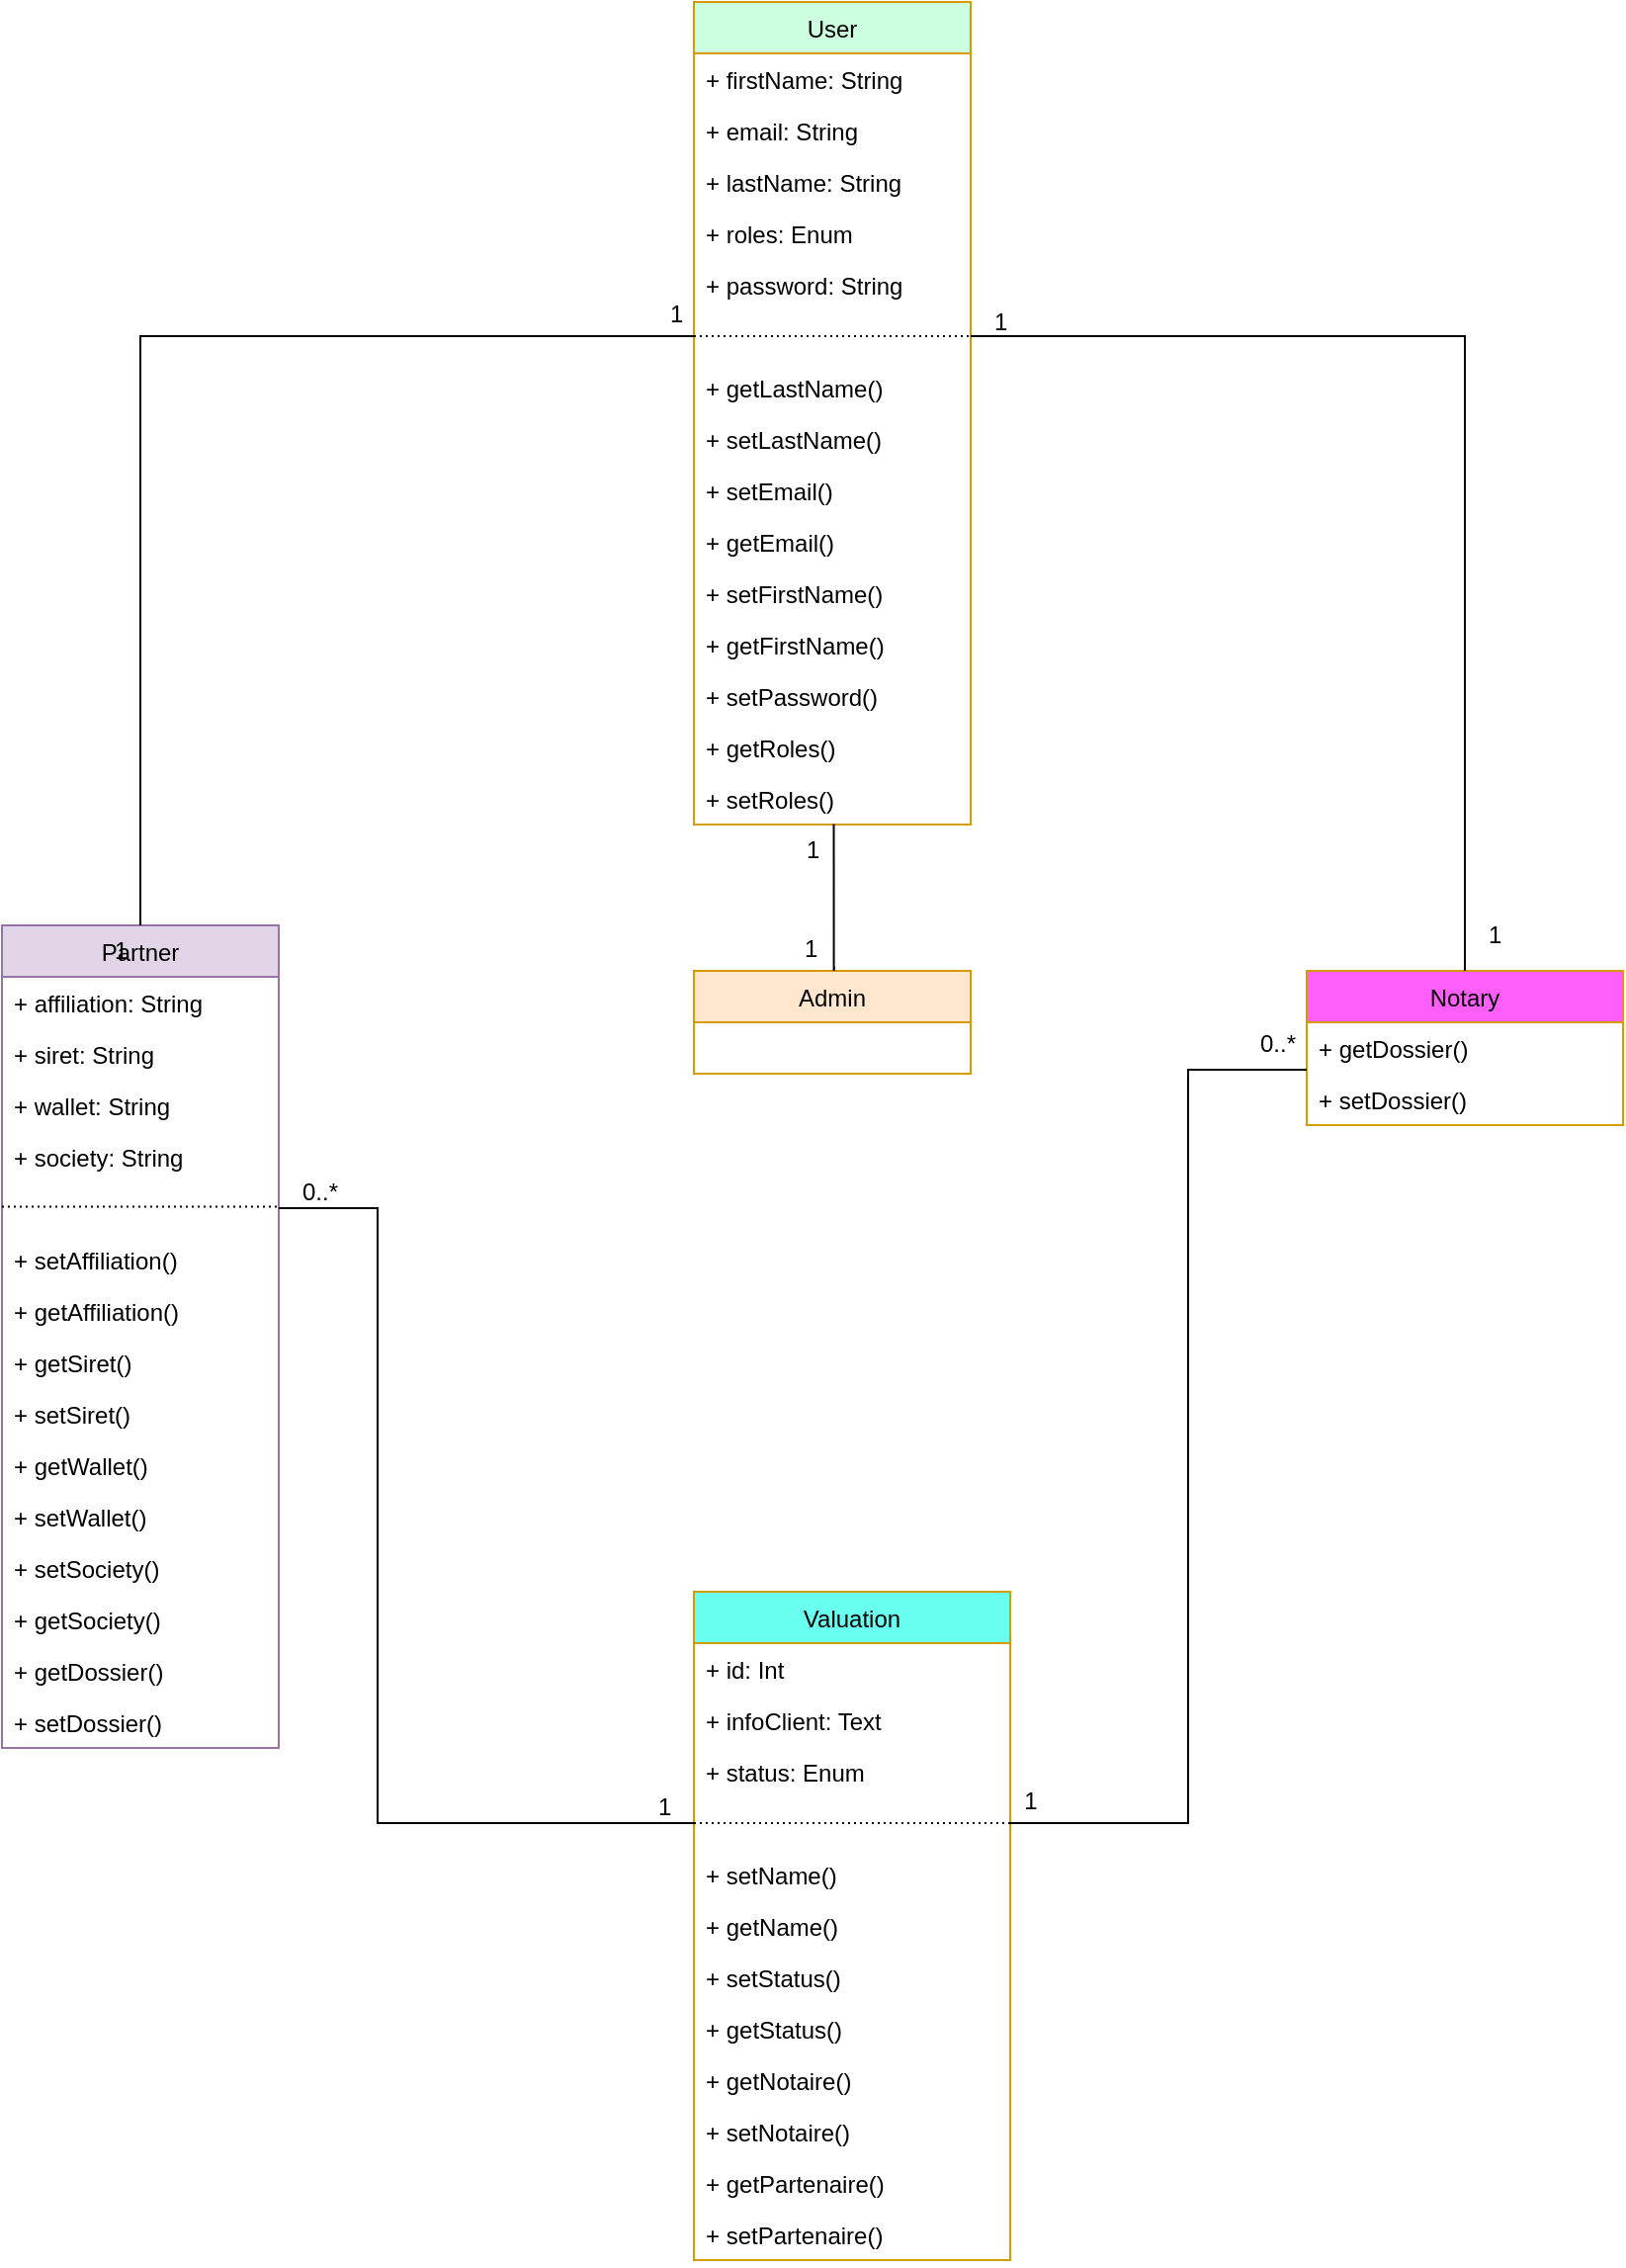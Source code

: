 <mxfile pages="4">
    <diagram id="c2kdn4JEAH6jtIj3PtNB" name="MCD">
        <mxGraphModel dx="1062" dy="4076" grid="0" gridSize="40" guides="1" tooltips="1" connect="1" arrows="1" fold="1" page="1" pageScale="1" pageWidth="1169" pageHeight="827" math="0" shadow="0">
            <root>
                <mxCell id="0"/>
                <mxCell id="1" parent="0"/>
                <mxCell id="2" value="Admin" style="swimlane;fontStyle=0;childLayout=stackLayout;horizontal=1;startSize=26;horizontalStack=0;resizeParent=1;resizeParentMax=0;resizeLast=0;collapsible=1;marginBottom=0;strokeWidth=1;fillColor=#ffe6cc;strokeColor=#d79b00;fontColor=#000000;" parent="1" vertex="1">
                    <mxGeometry x="525" y="-2407" width="140" height="52" as="geometry"/>
                </mxCell>
                <mxCell id="6" value=" " style="text;strokeColor=none;fillColor=none;align=left;verticalAlign=top;spacingLeft=4;spacingRight=4;overflow=hidden;rotatable=0;points=[[0,0.5],[1,0.5]];portConstraint=eastwest;" parent="2" vertex="1">
                    <mxGeometry y="26" width="140" height="26" as="geometry"/>
                </mxCell>
                <mxCell id="14" value="Notary" style="swimlane;fontStyle=0;childLayout=stackLayout;horizontal=1;startSize=26;horizontalStack=0;resizeParent=1;resizeParentMax=0;resizeLast=0;collapsible=1;marginBottom=0;strokeWidth=1;fillColor=#FF5EFA;strokeColor=#d79b00;fontColor=#000000;" parent="1" vertex="1">
                    <mxGeometry x="835" y="-2407" width="160" height="78" as="geometry"/>
                </mxCell>
                <mxCell id="132" value="+ getDossier()" style="text;strokeColor=none;fillColor=none;align=left;verticalAlign=top;spacingLeft=4;spacingRight=4;overflow=hidden;rotatable=0;points=[[0,0.5],[1,0.5]];portConstraint=eastwest;" parent="14" vertex="1">
                    <mxGeometry y="26" width="160" height="26" as="geometry"/>
                </mxCell>
                <mxCell id="135" value="+ setDossier()" style="text;strokeColor=none;fillColor=none;align=left;verticalAlign=top;spacingLeft=4;spacingRight=4;overflow=hidden;rotatable=0;points=[[0,0.5],[1,0.5]];portConstraint=eastwest;" parent="14" vertex="1">
                    <mxGeometry y="52" width="160" height="26" as="geometry"/>
                </mxCell>
                <mxCell id="26" value="Partner" style="swimlane;fontStyle=0;childLayout=stackLayout;horizontal=1;startSize=26;horizontalStack=0;resizeParent=1;resizeParentMax=0;resizeLast=0;collapsible=1;marginBottom=0;fillColor=#e1d5e7;strokeColor=#9673a6;fontColor=#000000;" parent="1" vertex="1">
                    <mxGeometry x="175" y="-2430" width="140" height="416" as="geometry"/>
                </mxCell>
                <mxCell id="29" value="+ affiliation: String" style="text;strokeColor=none;fillColor=none;align=left;verticalAlign=top;spacingLeft=4;spacingRight=4;overflow=hidden;rotatable=0;points=[[0,0.5],[1,0.5]];portConstraint=eastwest;" parent="26" vertex="1">
                    <mxGeometry y="26" width="140" height="26" as="geometry"/>
                </mxCell>
                <mxCell id="60" value="+ siret: String" style="text;strokeColor=none;fillColor=none;align=left;verticalAlign=top;spacingLeft=4;spacingRight=4;overflow=hidden;rotatable=0;points=[[0,0.5],[1,0.5]];portConstraint=eastwest;" parent="26" vertex="1">
                    <mxGeometry y="52" width="140" height="26" as="geometry"/>
                </mxCell>
                <mxCell id="64" value="+ wallet: String" style="text;strokeColor=none;fillColor=none;align=left;verticalAlign=top;spacingLeft=4;spacingRight=4;overflow=hidden;rotatable=0;points=[[0,0.5],[1,0.5]];portConstraint=eastwest;" parent="26" vertex="1">
                    <mxGeometry y="78" width="140" height="26" as="geometry"/>
                </mxCell>
                <mxCell id="124" value="+ society: String" style="text;strokeColor=none;fillColor=none;align=left;verticalAlign=top;spacingLeft=4;spacingRight=4;overflow=hidden;rotatable=0;points=[[0,0.5],[1,0.5]];portConstraint=eastwest;" parent="26" vertex="1">
                    <mxGeometry y="104" width="140" height="26" as="geometry"/>
                </mxCell>
                <mxCell id="33" value="" style="endArrow=none;html=1;rounded=0;dashed=1;dashPattern=1 2;exitX=0;exitY=0.5;exitDx=0;exitDy=0;entryX=1;entryY=0.5;entryDx=0;entryDy=0;" parent="26" edge="1">
                    <mxGeometry relative="1" as="geometry">
                        <mxPoint y="142.29" as="sourcePoint"/>
                        <mxPoint x="140" y="142.29" as="targetPoint"/>
                    </mxGeometry>
                </mxCell>
                <mxCell id="30" style="text;strokeColor=none;fillColor=none;align=left;verticalAlign=top;spacingLeft=4;spacingRight=4;overflow=hidden;rotatable=0;points=[[0,0.5],[1,0.5]];portConstraint=eastwest;" parent="26" vertex="1">
                    <mxGeometry y="130" width="140" height="26" as="geometry"/>
                </mxCell>
                <mxCell id="42" value="+ setAffiliation()" style="text;strokeColor=none;fillColor=none;align=left;verticalAlign=top;spacingLeft=4;spacingRight=4;overflow=hidden;rotatable=0;points=[[0,0.5],[1,0.5]];portConstraint=eastwest;" parent="26" vertex="1">
                    <mxGeometry y="156" width="140" height="26" as="geometry"/>
                </mxCell>
                <mxCell id="43" value="+ getAffiliation()" style="text;strokeColor=none;fillColor=none;align=left;verticalAlign=top;spacingLeft=4;spacingRight=4;overflow=hidden;rotatable=0;points=[[0,0.5],[1,0.5]];portConstraint=eastwest;" parent="26" vertex="1">
                    <mxGeometry y="182" width="140" height="26" as="geometry"/>
                </mxCell>
                <mxCell id="62" value="+ getSiret()" style="text;strokeColor=none;fillColor=none;align=left;verticalAlign=top;spacingLeft=4;spacingRight=4;overflow=hidden;rotatable=0;points=[[0,0.5],[1,0.5]];portConstraint=eastwest;" parent="26" vertex="1">
                    <mxGeometry y="208" width="140" height="26" as="geometry"/>
                </mxCell>
                <mxCell id="63" value="+ setSiret()" style="text;strokeColor=none;fillColor=none;align=left;verticalAlign=top;spacingLeft=4;spacingRight=4;overflow=hidden;rotatable=0;points=[[0,0.5],[1,0.5]];portConstraint=eastwest;" parent="26" vertex="1">
                    <mxGeometry y="234" width="140" height="26" as="geometry"/>
                </mxCell>
                <mxCell id="65" value="+ getWallet()" style="text;strokeColor=none;fillColor=none;align=left;verticalAlign=top;spacingLeft=4;spacingRight=4;overflow=hidden;rotatable=0;points=[[0,0.5],[1,0.5]];portConstraint=eastwest;" parent="26" vertex="1">
                    <mxGeometry y="260" width="140" height="26" as="geometry"/>
                </mxCell>
                <mxCell id="66" value="+ setWallet()" style="text;strokeColor=none;fillColor=none;align=left;verticalAlign=top;spacingLeft=4;spacingRight=4;overflow=hidden;rotatable=0;points=[[0,0.5],[1,0.5]];portConstraint=eastwest;" parent="26" vertex="1">
                    <mxGeometry y="286" width="140" height="26" as="geometry"/>
                </mxCell>
                <mxCell id="125" value="+ setSociety()" style="text;strokeColor=none;fillColor=none;align=left;verticalAlign=top;spacingLeft=4;spacingRight=4;overflow=hidden;rotatable=0;points=[[0,0.5],[1,0.5]];portConstraint=eastwest;" parent="26" vertex="1">
                    <mxGeometry y="312" width="140" height="26" as="geometry"/>
                </mxCell>
                <mxCell id="126" value="+ getSociety()" style="text;strokeColor=none;fillColor=none;align=left;verticalAlign=top;spacingLeft=4;spacingRight=4;overflow=hidden;rotatable=0;points=[[0,0.5],[1,0.5]];portConstraint=eastwest;" parent="26" vertex="1">
                    <mxGeometry y="338" width="140" height="26" as="geometry"/>
                </mxCell>
                <mxCell id="150" value="+ getDossier()" style="text;strokeColor=none;fillColor=none;align=left;verticalAlign=top;spacingLeft=4;spacingRight=4;overflow=hidden;rotatable=0;points=[[0,0.5],[1,0.5]];portConstraint=eastwest;" parent="26" vertex="1">
                    <mxGeometry y="364" width="140" height="26" as="geometry"/>
                </mxCell>
                <mxCell id="151" value="+ setDossier()" style="text;strokeColor=none;fillColor=none;align=left;verticalAlign=top;spacingLeft=4;spacingRight=4;overflow=hidden;rotatable=0;points=[[0,0.5],[1,0.5]];portConstraint=eastwest;" parent="26" vertex="1">
                    <mxGeometry y="390" width="140" height="26" as="geometry"/>
                </mxCell>
                <mxCell id="67" value="Valuation" style="swimlane;fontStyle=0;childLayout=stackLayout;horizontal=1;startSize=26;horizontalStack=0;resizeParent=1;resizeParentMax=0;resizeLast=0;collapsible=1;marginBottom=0;strokeWidth=1;fillColor=#69FFF0;strokeColor=#d79b00;fontColor=#000000;" parent="1" vertex="1">
                    <mxGeometry x="525" y="-2093" width="160" height="338" as="geometry"/>
                </mxCell>
                <mxCell id="68" value="+ id: Int" style="text;strokeColor=none;fillColor=none;align=left;verticalAlign=top;spacingLeft=4;spacingRight=4;overflow=hidden;rotatable=0;points=[[0,0.5],[1,0.5]];portConstraint=eastwest;" parent="67" vertex="1">
                    <mxGeometry y="26" width="160" height="26" as="geometry"/>
                </mxCell>
                <mxCell id="DyF-W91oNDehp4zubR52-151" value="+ infoClient: Text" style="text;strokeColor=none;fillColor=none;align=left;verticalAlign=top;spacingLeft=4;spacingRight=4;overflow=hidden;rotatable=0;points=[[0,0.5],[1,0.5]];portConstraint=eastwest;" parent="67" vertex="1">
                    <mxGeometry y="52" width="160" height="26" as="geometry"/>
                </mxCell>
                <mxCell id="69" value="+ status: Enum" style="text;strokeColor=none;fillColor=none;align=left;verticalAlign=top;spacingLeft=4;spacingRight=4;overflow=hidden;rotatable=0;points=[[0,0.5],[1,0.5]];portConstraint=eastwest;" parent="67" vertex="1">
                    <mxGeometry y="78" width="160" height="26" as="geometry"/>
                </mxCell>
                <mxCell id="70" value="" style="endArrow=none;html=1;rounded=0;dashed=1;dashPattern=1 2;exitX=0;exitY=0.5;exitDx=0;exitDy=0;entryX=1;entryY=0.5;entryDx=0;entryDy=0;" parent="67" source="71" target="71" edge="1">
                    <mxGeometry relative="1" as="geometry">
                        <mxPoint x="10" y="220.5" as="sourcePoint"/>
                        <mxPoint x="150" y="220.5" as="targetPoint"/>
                    </mxGeometry>
                </mxCell>
                <mxCell id="71" style="text;strokeColor=none;fillColor=none;align=left;verticalAlign=top;spacingLeft=4;spacingRight=4;overflow=hidden;rotatable=0;points=[[0,0.5],[1,0.5]];portConstraint=eastwest;" parent="67" vertex="1">
                    <mxGeometry y="104" width="160" height="26" as="geometry"/>
                </mxCell>
                <mxCell id="72" value="+ setName()    " style="text;strokeColor=none;fillColor=none;align=left;verticalAlign=top;spacingLeft=4;spacingRight=4;overflow=hidden;rotatable=0;points=[[0,0.5],[1,0.5]];portConstraint=eastwest;" parent="67" vertex="1">
                    <mxGeometry y="130" width="160" height="26" as="geometry"/>
                </mxCell>
                <mxCell id="73" value="+ getName()" style="text;strokeColor=none;fillColor=none;align=left;verticalAlign=top;spacingLeft=4;spacingRight=4;overflow=hidden;rotatable=0;points=[[0,0.5],[1,0.5]];portConstraint=eastwest;" parent="67" vertex="1">
                    <mxGeometry y="156" width="160" height="26" as="geometry"/>
                </mxCell>
                <mxCell id="74" value="+ setStatus()" style="text;strokeColor=none;fillColor=none;align=left;verticalAlign=top;spacingLeft=4;spacingRight=4;overflow=hidden;rotatable=0;points=[[0,0.5],[1,0.5]];portConstraint=eastwest;" parent="67" vertex="1">
                    <mxGeometry y="182" width="160" height="26" as="geometry"/>
                </mxCell>
                <mxCell id="75" value="+ getStatus()" style="text;strokeColor=none;fillColor=none;align=left;verticalAlign=top;spacingLeft=4;spacingRight=4;overflow=hidden;rotatable=0;points=[[0,0.5],[1,0.5]];portConstraint=eastwest;" parent="67" vertex="1">
                    <mxGeometry y="208" width="160" height="26" as="geometry"/>
                </mxCell>
                <mxCell id="76" value="+ getNotaire()&#10;" style="text;strokeColor=none;fillColor=none;align=left;verticalAlign=top;spacingLeft=4;spacingRight=4;overflow=hidden;rotatable=0;points=[[0,0.5],[1,0.5]];portConstraint=eastwest;" parent="67" vertex="1">
                    <mxGeometry y="234" width="160" height="26" as="geometry"/>
                </mxCell>
                <mxCell id="77" value="+ setNotaire()&#10;" style="text;strokeColor=none;fillColor=none;align=left;verticalAlign=top;spacingLeft=4;spacingRight=4;overflow=hidden;rotatable=0;points=[[0,0.5],[1,0.5]];portConstraint=eastwest;" parent="67" vertex="1">
                    <mxGeometry y="260" width="160" height="26" as="geometry"/>
                </mxCell>
                <mxCell id="128" value="+ getPartenaire()&#10;" style="text;strokeColor=none;fillColor=none;align=left;verticalAlign=top;spacingLeft=4;spacingRight=4;overflow=hidden;rotatable=0;points=[[0,0.5],[1,0.5]];portConstraint=eastwest;" parent="67" vertex="1">
                    <mxGeometry y="286" width="160" height="26" as="geometry"/>
                </mxCell>
                <mxCell id="129" value="+ setPartenaire()&#10;" style="text;strokeColor=none;fillColor=none;align=left;verticalAlign=top;spacingLeft=4;spacingRight=4;overflow=hidden;rotatable=0;points=[[0,0.5],[1,0.5]];portConstraint=eastwest;" parent="67" vertex="1">
                    <mxGeometry y="312" width="160" height="26" as="geometry"/>
                </mxCell>
                <mxCell id="38" value="" style="endArrow=none;html=1;rounded=0;entryX=0;entryY=0.5;entryDx=0;entryDy=0;edgeStyle=orthogonalEdgeStyle;exitX=1;exitY=0.5;exitDx=0;exitDy=0;" parent="1" source="30" target="71" edge="1">
                    <mxGeometry relative="1" as="geometry">
                        <mxPoint x="285" y="-2239" as="sourcePoint"/>
                        <mxPoint x="487" y="-2239" as="targetPoint"/>
                        <Array as="points">
                            <mxPoint x="315" y="-2287"/>
                            <mxPoint x="365" y="-2287"/>
                            <mxPoint x="365" y="-1976"/>
                        </Array>
                    </mxGeometry>
                </mxCell>
                <mxCell id="40" value="0..*" style="resizable=0;html=1;align=right;verticalAlign=bottom;" parent="38" connectable="0" vertex="1">
                    <mxGeometry x="1" relative="1" as="geometry">
                        <mxPoint x="-180" y="-311" as="offset"/>
                    </mxGeometry>
                </mxCell>
                <mxCell id="78" value="" style="endArrow=none;html=1;rounded=0;edgeStyle=orthogonalEdgeStyle;exitX=1;exitY=0.5;exitDx=0;exitDy=0;" parent="1" source="71" edge="1">
                    <mxGeometry relative="1" as="geometry">
                        <mxPoint x="295" y="-2229" as="sourcePoint"/>
                        <mxPoint x="835" y="-2357" as="targetPoint"/>
                        <Array as="points">
                            <mxPoint x="775" y="-1976"/>
                            <mxPoint x="775" y="-2357"/>
                            <mxPoint x="835" y="-2357"/>
                        </Array>
                    </mxGeometry>
                </mxCell>
                <mxCell id="79" value="1" style="resizable=0;html=1;align=left;verticalAlign=bottom;" parent="78" connectable="0" vertex="1">
                    <mxGeometry x="-1" relative="1" as="geometry">
                        <mxPoint x="-180" as="offset"/>
                    </mxGeometry>
                </mxCell>
                <mxCell id="81" value="1" style="text;html=1;align=center;verticalAlign=middle;resizable=0;points=[];autosize=1;strokeColor=none;fillColor=none;" parent="1" vertex="1">
                    <mxGeometry x="680" y="-2002" width="30" height="30" as="geometry"/>
                </mxCell>
                <mxCell id="82" value="0..*" style="text;html=1;align=center;verticalAlign=middle;resizable=0;points=[];autosize=1;strokeColor=none;fillColor=none;" parent="1" vertex="1">
                    <mxGeometry x="802" y="-2383" width="36" height="26" as="geometry"/>
                </mxCell>
                <mxCell id="92" value="User" style="swimlane;fontStyle=0;childLayout=stackLayout;horizontal=1;startSize=26;horizontalStack=0;resizeParent=1;resizeParentMax=0;resizeLast=0;collapsible=1;marginBottom=0;strokeWidth=1;fillColor=#ccffe0;strokeColor=#d79b00;fontColor=#000000;" parent="1" vertex="1">
                    <mxGeometry x="525" y="-2897" width="140" height="416" as="geometry"/>
                </mxCell>
                <mxCell id="83" value="+ firstName: String" style="text;strokeColor=none;fillColor=none;align=left;verticalAlign=top;spacingLeft=4;spacingRight=4;overflow=hidden;rotatable=0;points=[[0,0.5],[1,0.5]];portConstraint=eastwest;" parent="92" vertex="1">
                    <mxGeometry y="26" width="140" height="26" as="geometry"/>
                </mxCell>
                <mxCell id="85" value="+ email: String" style="text;strokeColor=none;fillColor=none;align=left;verticalAlign=top;spacingLeft=4;spacingRight=4;overflow=hidden;rotatable=0;points=[[0,0.5],[1,0.5]];portConstraint=eastwest;" parent="92" vertex="1">
                    <mxGeometry y="52" width="140" height="26" as="geometry"/>
                </mxCell>
                <mxCell id="84" value="+ lastName: String" style="text;strokeColor=none;fillColor=none;align=left;verticalAlign=top;spacingLeft=4;spacingRight=4;overflow=hidden;rotatable=0;points=[[0,0.5],[1,0.5]];portConstraint=eastwest;" parent="92" vertex="1">
                    <mxGeometry y="78" width="140" height="26" as="geometry"/>
                </mxCell>
                <mxCell id="110" value="+ roles: Enum" style="text;strokeColor=none;fillColor=none;align=left;verticalAlign=top;spacingLeft=4;spacingRight=4;overflow=hidden;rotatable=0;points=[[0,0.5],[1,0.5]];portConstraint=eastwest;" parent="92" vertex="1">
                    <mxGeometry y="104" width="140" height="26" as="geometry"/>
                </mxCell>
                <mxCell id="104" value="+ password: String" style="text;strokeColor=none;fillColor=none;align=left;verticalAlign=top;spacingLeft=4;spacingRight=4;overflow=hidden;rotatable=0;points=[[0,0.5],[1,0.5]];portConstraint=eastwest;" parent="92" vertex="1">
                    <mxGeometry y="130" width="140" height="26" as="geometry"/>
                </mxCell>
                <mxCell id="96" value=" " style="text;strokeColor=none;fillColor=none;align=left;verticalAlign=top;spacingLeft=4;spacingRight=4;overflow=hidden;rotatable=0;points=[[0,0.5],[1,0.5]];portConstraint=eastwest;" parent="92" vertex="1">
                    <mxGeometry y="156" width="140" height="26" as="geometry"/>
                </mxCell>
                <mxCell id="86" value="+ getLastName()" style="text;strokeColor=none;fillColor=none;align=left;verticalAlign=top;spacingLeft=4;spacingRight=4;overflow=hidden;rotatable=0;points=[[0,0.5],[1,0.5]];portConstraint=eastwest;" parent="92" vertex="1">
                    <mxGeometry y="182" width="140" height="26" as="geometry"/>
                </mxCell>
                <mxCell id="87" value="+ setLastName()" style="text;strokeColor=none;fillColor=none;align=left;verticalAlign=top;spacingLeft=4;spacingRight=4;overflow=hidden;rotatable=0;points=[[0,0.5],[1,0.5]];portConstraint=eastwest;" parent="92" vertex="1">
                    <mxGeometry y="208" width="140" height="26" as="geometry"/>
                </mxCell>
                <mxCell id="91" value="+ setEmail()" style="text;strokeColor=none;fillColor=none;align=left;verticalAlign=top;spacingLeft=4;spacingRight=4;overflow=hidden;rotatable=0;points=[[0,0.5],[1,0.5]];portConstraint=eastwest;" parent="92" vertex="1">
                    <mxGeometry y="234" width="140" height="26" as="geometry"/>
                </mxCell>
                <mxCell id="90" value="+ getEmail()" style="text;strokeColor=none;fillColor=none;align=left;verticalAlign=top;spacingLeft=4;spacingRight=4;overflow=hidden;rotatable=0;points=[[0,0.5],[1,0.5]];portConstraint=eastwest;" parent="92" vertex="1">
                    <mxGeometry y="260" width="140" height="26" as="geometry"/>
                </mxCell>
                <mxCell id="89" value="+ setFirstName()" style="text;strokeColor=none;fillColor=none;align=left;verticalAlign=top;spacingLeft=4;spacingRight=4;overflow=hidden;rotatable=0;points=[[0,0.5],[1,0.5]];portConstraint=eastwest;" parent="92" vertex="1">
                    <mxGeometry y="286" width="140" height="26" as="geometry"/>
                </mxCell>
                <mxCell id="88" value="+ getFirstName()" style="text;strokeColor=none;fillColor=none;align=left;verticalAlign=top;spacingLeft=4;spacingRight=4;overflow=hidden;rotatable=0;points=[[0,0.5],[1,0.5]];portConstraint=eastwest;" parent="92" vertex="1">
                    <mxGeometry y="312" width="140" height="26" as="geometry"/>
                </mxCell>
                <mxCell id="97" value="" style="endArrow=none;html=1;rounded=0;dashed=1;dashPattern=1 2;exitX=0;exitY=0.5;exitDx=0;exitDy=0;entryX=1;entryY=0.5;entryDx=0;entryDy=0;" parent="92" source="96" target="96" edge="1">
                    <mxGeometry relative="1" as="geometry">
                        <mxPoint x="-2" y="116.58" as="sourcePoint"/>
                        <mxPoint x="138" y="116.58" as="targetPoint"/>
                    </mxGeometry>
                </mxCell>
                <mxCell id="100" value="+ setPassword()" style="text;strokeColor=none;fillColor=none;align=left;verticalAlign=top;spacingLeft=4;spacingRight=4;overflow=hidden;rotatable=0;points=[[0,0.5],[1,0.5]];portConstraint=eastwest;" parent="92" vertex="1">
                    <mxGeometry y="338" width="140" height="26" as="geometry"/>
                </mxCell>
                <mxCell id="102" value="+ getRoles()" style="text;strokeColor=none;fillColor=none;align=left;verticalAlign=top;spacingLeft=4;spacingRight=4;overflow=hidden;rotatable=0;points=[[0,0.5],[1,0.5]];portConstraint=eastwest;" parent="92" vertex="1">
                    <mxGeometry y="364" width="140" height="26" as="geometry"/>
                </mxCell>
                <mxCell id="103" value="+ setRoles()" style="text;strokeColor=none;fillColor=none;align=left;verticalAlign=top;spacingLeft=4;spacingRight=4;overflow=hidden;rotatable=0;points=[[0,0.5],[1,0.5]];portConstraint=eastwest;" parent="92" vertex="1">
                    <mxGeometry y="390" width="140" height="26" as="geometry"/>
                </mxCell>
                <mxCell id="112" value="" style="endArrow=none;html=1;rounded=0;entryX=0.5;entryY=0;entryDx=0;entryDy=0;edgeStyle=orthogonalEdgeStyle;exitX=0;exitY=0.5;exitDx=0;exitDy=0;" parent="1" source="96" target="26" edge="1">
                    <mxGeometry relative="1" as="geometry">
                        <mxPoint x="325" y="-2280" as="sourcePoint"/>
                        <mxPoint x="535" y="-1966" as="targetPoint"/>
                        <Array as="points">
                            <mxPoint x="245" y="-2728"/>
                        </Array>
                    </mxGeometry>
                </mxCell>
                <mxCell id="113" value="1" style="resizable=0;html=1;align=left;verticalAlign=bottom;" parent="112" connectable="0" vertex="1">
                    <mxGeometry x="-1" relative="1" as="geometry">
                        <mxPoint x="150" y="1" as="offset"/>
                    </mxGeometry>
                </mxCell>
                <mxCell id="115" value="1" style="resizable=0;html=1;align=left;verticalAlign=bottom;" parent="1" connectable="0" vertex="1">
                    <mxGeometry x="515" y="-1966" as="geometry">
                        <mxPoint x="-285" y="-443" as="offset"/>
                    </mxGeometry>
                </mxCell>
                <mxCell id="116" value="1" style="resizable=0;html=1;align=left;verticalAlign=bottom;" parent="1" connectable="0" vertex="1">
                    <mxGeometry x="515" y="-1966" as="geometry">
                        <mxPoint x="-4" y="-765" as="offset"/>
                    </mxGeometry>
                </mxCell>
                <mxCell id="117" value="" style="endArrow=none;html=1;rounded=0;entryX=0.5;entryY=0;entryDx=0;entryDy=0;edgeStyle=orthogonalEdgeStyle;exitX=1;exitY=0.5;exitDx=0;exitDy=0;" parent="1" source="96" target="14" edge="1">
                    <mxGeometry relative="1" as="geometry">
                        <mxPoint x="535" y="-2718" as="sourcePoint"/>
                        <mxPoint x="255" y="-2397" as="targetPoint"/>
                        <Array as="points">
                            <mxPoint x="915" y="-2728"/>
                        </Array>
                    </mxGeometry>
                </mxCell>
                <mxCell id="118" value="1" style="resizable=0;html=1;align=left;verticalAlign=bottom;" parent="117" connectable="0" vertex="1">
                    <mxGeometry x="-1" relative="1" as="geometry">
                        <mxPoint x="260" y="311" as="offset"/>
                    </mxGeometry>
                </mxCell>
                <mxCell id="120" value="" style="endArrow=none;html=1;rounded=0;edgeStyle=orthogonalEdgeStyle;exitX=0.484;exitY=0.989;exitDx=0;exitDy=0;exitPerimeter=0;" parent="1" edge="1">
                    <mxGeometry relative="1" as="geometry">
                        <mxPoint x="595.76" y="-2481.286" as="sourcePoint"/>
                        <mxPoint x="596" y="-2409" as="targetPoint"/>
                        <Array as="points">
                            <mxPoint x="596" y="-2407"/>
                        </Array>
                    </mxGeometry>
                </mxCell>
                <mxCell id="122" value="1" style="resizable=0;html=1;align=left;verticalAlign=bottom;" parent="1" connectable="0" vertex="1">
                    <mxGeometry x="695" y="-2717" as="geometry">
                        <mxPoint x="-115" y="257" as="offset"/>
                    </mxGeometry>
                </mxCell>
                <mxCell id="123" value="1" style="resizable=0;html=1;align=left;verticalAlign=bottom;" parent="1" connectable="0" vertex="1">
                    <mxGeometry x="694" y="-2667" as="geometry">
                        <mxPoint x="-115" y="257" as="offset"/>
                    </mxGeometry>
                </mxCell>
            </root>
        </mxGraphModel>
    </diagram>
    <diagram id="A8AOJJ6DMrcCSRXr7Mzw" name="SEQUENCE - ADMIN">
        <mxGraphModel dx="1062" dy="-59" grid="1" gridSize="40" guides="1" tooltips="1" connect="1" arrows="1" fold="1" page="1" pageScale="1" pageWidth="1169" pageHeight="827" math="0" shadow="0">
            <root>
                <mxCell id="0"/>
                <mxCell id="1" parent="0"/>
                <mxCell id="rX6NRV0pR7PgwgQQrbT--4" value="&lt;b&gt;Admin&lt;br&gt;&lt;/b&gt;" style="shape=umlFrame;whiteSpace=wrap;html=1;strokeWidth=2;width=120;height=40;" parent="1" vertex="1">
                    <mxGeometry x="220" y="880" width="730" height="1760" as="geometry"/>
                </mxCell>
                <mxCell id="rX6NRV0pR7PgwgQQrbT--1" value="&lt;b&gt;&lt;i&gt;seq&lt;/i&gt;&lt;/b&gt; valid valuation and assign notary" style="shape=umlFrame;whiteSpace=wrap;html=1;strokeWidth=1;width=86;height=80;" parent="1" vertex="1">
                    <mxGeometry x="253.86" y="2320" width="646.14" height="255" as="geometry"/>
                </mxCell>
                <mxCell id="rX6NRV0pR7PgwgQQrbT--22" value="&lt;b&gt;&lt;i&gt;seq&lt;/i&gt;&lt;/b&gt; get list valuation" style="shape=umlFrame;whiteSpace=wrap;html=1;strokeWidth=1;width=60;height=86;" parent="1" vertex="1">
                    <mxGeometry x="260" y="1434" width="630" height="255" as="geometry"/>
                </mxCell>
                <mxCell id="rX6NRV0pR7PgwgQQrbT--2" value="&lt;b&gt;&lt;i&gt;seq&lt;/i&gt;&lt;/b&gt;&amp;nbsp;delete valuation" style="shape=umlFrame;whiteSpace=wrap;html=1;strokeWidth=1;width=85;height=58;" parent="1" vertex="1">
                    <mxGeometry x="255" y="1742" width="630" height="255" as="geometry"/>
                </mxCell>
                <mxCell id="rX6NRV0pR7PgwgQQrbT--3" value="&lt;b&gt;&lt;i&gt;alt&lt;/i&gt;&lt;/b&gt;" style="shape=umlFrame;whiteSpace=wrap;html=1;strokeWidth=1;width=40;height=20;" parent="1" vertex="1">
                    <mxGeometry x="280" y="1587" width="580" height="80" as="geometry"/>
                </mxCell>
                <mxCell id="rX6NRV0pR7PgwgQQrbT--5" value="&lt;b&gt;&lt;i&gt;seq&lt;/i&gt;&lt;/b&gt;&amp;nbsp;add notary" style="shape=umlFrame;whiteSpace=wrap;html=1;strokeWidth=1;width=60;height=45;" parent="1" vertex="1">
                    <mxGeometry x="260" y="1174" width="440" height="226" as="geometry"/>
                </mxCell>
                <mxCell id="rX6NRV0pR7PgwgQQrbT--6" value="&lt;b&gt;&lt;i&gt;alt&lt;/i&gt;&lt;/b&gt;" style="shape=umlFrame;whiteSpace=wrap;html=1;strokeWidth=1;width=40;height=20;" parent="1" vertex="1">
                    <mxGeometry x="280" y="1241" width="380" height="80" as="geometry"/>
                </mxCell>
                <mxCell id="rX6NRV0pR7PgwgQQrbT--7" value=": Notary" style="shape=umlLifeline;perimeter=lifelinePerimeter;whiteSpace=wrap;html=1;container=1;collapsible=0;recursiveResize=0;outlineConnect=0;strokeWidth=1;" parent="1" vertex="1">
                    <mxGeometry x="556" y="960" width="120" height="1680" as="geometry"/>
                </mxCell>
                <mxCell id="rX6NRV0pR7PgwgQQrbT--8" value="" style="shape=umlLifeline;participant=umlActor;perimeter=lifelinePerimeter;whiteSpace=wrap;html=1;container=1;collapsible=0;recursiveResize=0;verticalAlign=top;spacingTop=36;outlineConnect=0;strokeWidth=1;" parent="1" vertex="1">
                    <mxGeometry x="341" y="960" width="20" height="1680" as="geometry"/>
                </mxCell>
                <mxCell id="rX6NRV0pR7PgwgQQrbT--11" value=": Admin" style="text;align=center;fontStyle=1;verticalAlign=middle;spacingLeft=3;spacingRight=3;strokeColor=none;rotatable=0;points=[[0,0.5],[1,0.5]];portConstraint=eastwest;" parent="1" vertex="1">
                    <mxGeometry x="311" y="930" width="80" height="26" as="geometry"/>
                </mxCell>
                <mxCell id="rX6NRV0pR7PgwgQQrbT--12" value="" style="html=1;points=[];perimeter=orthogonalPerimeter;strokeWidth=1;" parent="1" vertex="1">
                    <mxGeometry x="346" y="1204" width="10" height="156" as="geometry"/>
                </mxCell>
                <mxCell id="rX6NRV0pR7PgwgQQrbT--13" value="" style="html=1;points=[];perimeter=orthogonalPerimeter;strokeWidth=1;" parent="1" vertex="1">
                    <mxGeometry x="611" y="1204" width="10" height="156" as="geometry"/>
                </mxCell>
                <mxCell id="rX6NRV0pR7PgwgQQrbT--14" value="Add notary" style="html=1;verticalAlign=bottom;endArrow=block;entryX=0;entryY=0;rounded=0;exitX=0.9;exitY=0;exitDx=0;exitDy=0;exitPerimeter=0;" parent="1" source="rX6NRV0pR7PgwgQQrbT--12" target="rX6NRV0pR7PgwgQQrbT--13" edge="1">
                    <mxGeometry relative="1" as="geometry">
                        <mxPoint x="541" y="1204" as="sourcePoint"/>
                    </mxGeometry>
                </mxCell>
                <mxCell id="rX6NRV0pR7PgwgQQrbT--15" value="Return notary list and code 200" style="html=1;verticalAlign=bottom;endArrow=open;dashed=1;endSize=8;exitX=0;exitY=0.784;rounded=0;entryX=1;entryY=0.784;entryDx=0;entryDy=0;entryPerimeter=0;exitDx=0;exitDy=0;exitPerimeter=0;" parent="1" edge="1">
                    <mxGeometry relative="1" as="geometry">
                        <mxPoint x="356" y="1265.88" as="targetPoint"/>
                        <mxPoint x="611" y="1265.88" as="sourcePoint"/>
                    </mxGeometry>
                </mxCell>
                <mxCell id="rX6NRV0pR7PgwgQQrbT--20" value="" style="endArrow=none;dashed=1;html=1;exitX=-0.003;exitY=0.488;exitDx=0;exitDy=0;exitPerimeter=0;entryX=1.003;entryY=0.488;entryDx=0;entryDy=0;entryPerimeter=0;" parent="1" source="rX6NRV0pR7PgwgQQrbT--6" target="rX6NRV0pR7PgwgQQrbT--6" edge="1">
                    <mxGeometry width="50" height="50" relative="1" as="geometry">
                        <mxPoint x="590" y="1386" as="sourcePoint"/>
                        <mxPoint x="640" y="1336" as="targetPoint"/>
                    </mxGeometry>
                </mxCell>
                <mxCell id="rX6NRV0pR7PgwgQQrbT--21" value="Return error and code" style="html=1;verticalAlign=bottom;endArrow=open;dashed=1;endSize=8;exitX=0;exitY=0.784;rounded=0;entryX=1;entryY=0.784;entryDx=0;entryDy=0;entryPerimeter=0;exitDx=0;exitDy=0;exitPerimeter=0;" parent="1" edge="1">
                    <mxGeometry relative="1" as="geometry">
                        <mxPoint x="356" y="1306" as="targetPoint"/>
                        <mxPoint x="611" y="1306" as="sourcePoint"/>
                    </mxGeometry>
                </mxCell>
                <mxCell id="rX6NRV0pR7PgwgQQrbT--25" value="" style="html=1;points=[];perimeter=orthogonalPerimeter;strokeWidth=1;" parent="1" vertex="1">
                    <mxGeometry x="346" y="1464" width="10" height="195" as="geometry"/>
                </mxCell>
                <mxCell id="rX6NRV0pR7PgwgQQrbT--26" value="Get list valuation" style="html=1;verticalAlign=bottom;endArrow=block;entryX=0.3;entryY=0;rounded=0;exitX=0.9;exitY=0;exitDx=0;exitDy=0;exitPerimeter=0;entryDx=0;entryDy=0;entryPerimeter=0;" parent="1" source="rX6NRV0pR7PgwgQQrbT--25" target="rX6NRV0pR7PgwgQQrbT--32" edge="1">
                    <mxGeometry relative="1" as="geometry">
                        <mxPoint x="541" y="1464" as="sourcePoint"/>
                        <mxPoint x="611" y="1464" as="targetPoint"/>
                    </mxGeometry>
                </mxCell>
                <mxCell id="rX6NRV0pR7PgwgQQrbT--27" value="Return list valuation code 200" style="html=1;verticalAlign=bottom;endArrow=open;dashed=1;endSize=8;exitX=-0.3;exitY=0.738;rounded=0;entryX=1;entryY=0.784;entryDx=0;entryDy=0;entryPerimeter=0;exitDx=0;exitDy=0;exitPerimeter=0;" parent="1" source="rX6NRV0pR7PgwgQQrbT--32" edge="1">
                    <mxGeometry relative="1" as="geometry">
                        <mxPoint x="356" y="1608.88" as="targetPoint"/>
                        <mxPoint x="611" y="1608.88" as="sourcePoint"/>
                    </mxGeometry>
                </mxCell>
                <mxCell id="rX6NRV0pR7PgwgQQrbT--30" value="" style="endArrow=none;dashed=1;html=1;exitX=-0.003;exitY=0.488;exitDx=0;exitDy=0;exitPerimeter=0;entryX=1.005;entryY=0.45;entryDx=0;entryDy=0;entryPerimeter=0;" parent="1" edge="1">
                    <mxGeometry width="50" height="50" relative="1" as="geometry">
                        <mxPoint x="278.86" y="1627.04" as="sourcePoint"/>
                        <mxPoint x="862.9" y="1627" as="targetPoint"/>
                    </mxGeometry>
                </mxCell>
                <mxCell id="rX6NRV0pR7PgwgQQrbT--31" value="Return error and code" style="html=1;verticalAlign=bottom;endArrow=open;dashed=1;endSize=8;exitX=-0.3;exitY=0.949;rounded=0;entryX=1;entryY=0.784;entryDx=0;entryDy=0;entryPerimeter=0;exitDx=0;exitDy=0;exitPerimeter=0;" parent="1" source="rX6NRV0pR7PgwgQQrbT--32" edge="1">
                    <mxGeometry relative="1" as="geometry">
                        <mxPoint x="356" y="1649" as="targetPoint"/>
                        <mxPoint x="611" y="1649" as="sourcePoint"/>
                    </mxGeometry>
                </mxCell>
                <mxCell id="rX6NRV0pR7PgwgQQrbT--58" value="&lt;i style=&quot;font-weight: bold;&quot;&gt;opt &lt;/i&gt;if not connected" style="shape=umlFrame;whiteSpace=wrap;html=1;strokeWidth=1;width=80;height=31;" parent="1" vertex="1">
                    <mxGeometry x="260" y="1009" width="240" height="111" as="geometry"/>
                </mxCell>
                <mxCell id="rX6NRV0pR7PgwgQQrbT--59" value="" style="html=1;points=[];perimeter=orthogonalPerimeter;strokeWidth=1;" parent="1" vertex="1">
                    <mxGeometry x="346" y="1036.75" width="10" height="55.5" as="geometry"/>
                </mxCell>
                <mxCell id="rX6NRV0pR7PgwgQQrbT--60" value="Login" style="edgeStyle=orthogonalEdgeStyle;html=1;align=left;spacingLeft=2;endArrow=block;rounded=0;entryX=1;entryY=0.365;entryDx=0;entryDy=0;entryPerimeter=0;" parent="1" target="rX6NRV0pR7PgwgQQrbT--59" edge="1">
                    <mxGeometry x="-0.084" relative="1" as="geometry">
                        <mxPoint x="356" y="1036.75" as="sourcePoint"/>
                        <Array as="points">
                            <mxPoint x="386" y="1037"/>
                            <mxPoint x="386" y="1057"/>
                        </Array>
                        <mxPoint x="363.5" y="1056.75" as="targetPoint"/>
                        <mxPoint as="offset"/>
                    </mxGeometry>
                </mxCell>
                <mxCell id="rX6NRV0pR7PgwgQQrbT--61" value=": Valuation" style="shape=umlLifeline;perimeter=lifelinePerimeter;whiteSpace=wrap;html=1;container=1;collapsible=0;recursiveResize=0;outlineConnect=0;strokeWidth=1;" parent="1" vertex="1">
                    <mxGeometry x="790" y="960" width="100" height="1680" as="geometry"/>
                </mxCell>
                <mxCell id="rX6NRV0pR7PgwgQQrbT--34" value="&lt;b&gt;&lt;i&gt;alt&lt;/i&gt;&lt;/b&gt;" style="shape=umlFrame;whiteSpace=wrap;html=1;strokeWidth=1;width=40;height=20;" parent="rX6NRV0pR7PgwgQQrbT--61" vertex="1">
                    <mxGeometry x="-520" y="932" width="613.86" height="80" as="geometry"/>
                </mxCell>
                <mxCell id="rX6NRV0pR7PgwgQQrbT--32" value="" style="html=1;points=[];perimeter=orthogonalPerimeter;strokeWidth=1;" parent="rX6NRV0pR7PgwgQQrbT--61" vertex="1">
                    <mxGeometry x="45" y="504" width="10" height="195" as="geometry"/>
                </mxCell>
                <mxCell id="rX6NRV0pR7PgwgQQrbT--44" value="" style="html=1;points=[];perimeter=orthogonalPerimeter;strokeWidth=1;" parent="rX6NRV0pR7PgwgQQrbT--61" vertex="1">
                    <mxGeometry x="44.86" y="817" width="10" height="195" as="geometry"/>
                </mxCell>
                <mxCell id="rX6NRV0pR7PgwgQQrbT--38" value="Delete valuation" style="html=1;verticalAlign=bottom;endArrow=block;entryX=0;entryY=0;rounded=0;exitX=1.1;exitY=0;exitDx=0;exitDy=0;exitPerimeter=0;" parent="rX6NRV0pR7PgwgQQrbT--61" source="rX6NRV0pR7PgwgQQrbT--37" edge="1">
                    <mxGeometry relative="1" as="geometry">
                        <mxPoint x="-211.14" y="817" as="sourcePoint"/>
                        <mxPoint x="44.86" y="817" as="targetPoint"/>
                    </mxGeometry>
                </mxCell>
                <mxCell id="rX6NRV0pR7PgwgQQrbT--39" value="Return code 201" style="html=1;verticalAlign=bottom;endArrow=open;dashed=1;endSize=8;exitX=0;exitY=0.784;rounded=0;exitDx=0;exitDy=0;exitPerimeter=0;entryX=0.9;entryY=0.744;entryDx=0;entryDy=0;entryPerimeter=0;" parent="rX6NRV0pR7PgwgQQrbT--61" target="rX6NRV0pR7PgwgQQrbT--37" edge="1">
                    <mxGeometry relative="1" as="geometry">
                        <mxPoint x="-210.14" y="961.88" as="targetPoint"/>
                        <mxPoint x="44.86" y="961.88" as="sourcePoint"/>
                    </mxGeometry>
                </mxCell>
                <mxCell id="rX6NRV0pR7PgwgQQrbT--42" value="" style="endArrow=none;dashed=1;html=1;exitX=-0.003;exitY=0.55;exitDx=0;exitDy=0;exitPerimeter=0;entryX=1.003;entryY=0.488;entryDx=0;entryDy=0;entryPerimeter=0;" parent="rX6NRV0pR7PgwgQQrbT--61" source="rX6NRV0pR7PgwgQQrbT--34" edge="1">
                    <mxGeometry width="50" height="50" relative="1" as="geometry">
                        <mxPoint x="-287.28" y="976.04" as="sourcePoint"/>
                        <mxPoint x="95.0" y="976.04" as="targetPoint"/>
                    </mxGeometry>
                </mxCell>
                <mxCell id="rX6NRV0pR7PgwgQQrbT--43" value="Return error and code" style="html=1;verticalAlign=bottom;endArrow=open;dashed=1;endSize=8;exitX=0;exitY=0.784;rounded=0;exitDx=0;exitDy=0;exitPerimeter=0;" parent="rX6NRV0pR7PgwgQQrbT--61" target="rX6NRV0pR7PgwgQQrbT--37" edge="1">
                    <mxGeometry relative="1" as="geometry">
                        <mxPoint x="-210.14" y="1002" as="targetPoint"/>
                        <mxPoint x="44.86" y="1002" as="sourcePoint"/>
                    </mxGeometry>
                </mxCell>
                <mxCell id="rX6NRV0pR7PgwgQQrbT--37" value="" style="html=1;points=[];perimeter=orthogonalPerimeter;strokeWidth=1;" parent="1" vertex="1">
                    <mxGeometry x="346" y="1777" width="10" height="195" as="geometry"/>
                </mxCell>
                <mxCell id="rX6NRV0pR7PgwgQQrbT--62" value="&lt;b&gt;&lt;i&gt;seq&lt;/i&gt;&lt;/b&gt;&amp;nbsp;update valuation" style="shape=umlFrame;whiteSpace=wrap;html=1;strokeWidth=1;width=85;height=58;" parent="1" vertex="1">
                    <mxGeometry x="255" y="2040" width="630" height="255" as="geometry"/>
                </mxCell>
                <mxCell id="rX6NRV0pR7PgwgQQrbT--63" value="&lt;b&gt;&lt;i&gt;alt&lt;/i&gt;&lt;/b&gt;" style="shape=umlFrame;whiteSpace=wrap;html=1;strokeWidth=1;width=40;height=20;" parent="1" vertex="1">
                    <mxGeometry x="270" y="2190" width="613.86" height="80" as="geometry"/>
                </mxCell>
                <mxCell id="rX6NRV0pR7PgwgQQrbT--64" value="" style="html=1;points=[];perimeter=orthogonalPerimeter;strokeWidth=1;" parent="1" vertex="1">
                    <mxGeometry x="834.86" y="2075" width="10" height="195" as="geometry"/>
                </mxCell>
                <mxCell id="rX6NRV0pR7PgwgQQrbT--65" value="Update valuation" style="html=1;verticalAlign=bottom;endArrow=block;entryX=0;entryY=0;rounded=0;exitX=1.1;exitY=0;exitDx=0;exitDy=0;exitPerimeter=0;" parent="1" source="rX6NRV0pR7PgwgQQrbT--69" edge="1">
                    <mxGeometry x="0.017" y="-5" relative="1" as="geometry">
                        <mxPoint x="-191.14" y="635" as="sourcePoint"/>
                        <mxPoint x="834.86" y="2075" as="targetPoint"/>
                        <mxPoint as="offset"/>
                    </mxGeometry>
                </mxCell>
                <mxCell id="rX6NRV0pR7PgwgQQrbT--66" value="Return code 200" style="html=1;verticalAlign=bottom;endArrow=open;dashed=1;endSize=8;exitX=0;exitY=0.784;rounded=0;exitDx=0;exitDy=0;exitPerimeter=0;entryX=0.9;entryY=0.744;entryDx=0;entryDy=0;entryPerimeter=0;" parent="1" target="rX6NRV0pR7PgwgQQrbT--69" edge="1">
                    <mxGeometry relative="1" as="geometry">
                        <mxPoint x="-190.14" y="779.88" as="targetPoint"/>
                        <mxPoint x="834.86" y="2219.88" as="sourcePoint"/>
                    </mxGeometry>
                </mxCell>
                <mxCell id="rX6NRV0pR7PgwgQQrbT--67" value="" style="endArrow=none;dashed=1;html=1;exitX=-0.003;exitY=0.55;exitDx=0;exitDy=0;exitPerimeter=0;entryX=1.003;entryY=0.488;entryDx=0;entryDy=0;entryPerimeter=0;" parent="1" source="rX6NRV0pR7PgwgQQrbT--63" edge="1">
                    <mxGeometry width="50" height="50" relative="1" as="geometry">
                        <mxPoint x="-267.28" y="794.04" as="sourcePoint"/>
                        <mxPoint x="885" y="2234.04" as="targetPoint"/>
                    </mxGeometry>
                </mxCell>
                <mxCell id="rX6NRV0pR7PgwgQQrbT--68" value="Return error and code" style="html=1;verticalAlign=bottom;endArrow=open;dashed=1;endSize=8;exitX=0;exitY=0.784;rounded=0;exitDx=0;exitDy=0;exitPerimeter=0;" parent="1" target="rX6NRV0pR7PgwgQQrbT--69" edge="1">
                    <mxGeometry relative="1" as="geometry">
                        <mxPoint x="-190.14" y="820" as="targetPoint"/>
                        <mxPoint x="834.86" y="2260" as="sourcePoint"/>
                    </mxGeometry>
                </mxCell>
                <mxCell id="rX6NRV0pR7PgwgQQrbT--69" value="" style="html=1;points=[];perimeter=orthogonalPerimeter;strokeWidth=1;" parent="1" vertex="1">
                    <mxGeometry x="346" y="2075" width="10" height="195" as="geometry"/>
                </mxCell>
                <mxCell id="rX6NRV0pR7PgwgQQrbT--50" value="Assign valuation to notary" style="html=1;verticalAlign=bottom;endArrow=block;entryX=0.114;entryY=0;rounded=0;exitX=0.9;exitY=0;exitDx=0;exitDy=0;exitPerimeter=0;entryDx=0;entryDy=0;entryPerimeter=0;" parent="1" source="rX6NRV0pR7PgwgQQrbT--49" target="rX6NRV0pR7PgwgQQrbT--56" edge="1">
                    <mxGeometry relative="1" as="geometry">
                        <mxPoint x="541" y="2350" as="sourcePoint"/>
                        <mxPoint x="611" y="2350" as="targetPoint"/>
                    </mxGeometry>
                </mxCell>
                <mxCell id="rX6NRV0pR7PgwgQQrbT--51" value="Return&amp;nbsp;code 200" style="html=1;verticalAlign=bottom;endArrow=open;dashed=1;endSize=8;exitX=-0.486;exitY=0.744;rounded=0;entryX=1;entryY=0.784;entryDx=0;entryDy=0;entryPerimeter=0;exitDx=0;exitDy=0;exitPerimeter=0;" parent="1" edge="1">
                    <mxGeometry relative="1" as="geometry">
                        <mxPoint x="356" y="2431.88" as="targetPoint"/>
                        <mxPoint x="830.0" y="2432.08" as="sourcePoint"/>
                    </mxGeometry>
                </mxCell>
                <mxCell id="rX6NRV0pR7PgwgQQrbT--56" value="" style="html=1;points=[];perimeter=orthogonalPerimeter;strokeWidth=1;" parent="1" vertex="1">
                    <mxGeometry x="834.86" y="2350" width="10" height="210" as="geometry"/>
                </mxCell>
                <mxCell id="rX6NRV0pR7PgwgQQrbT--49" value="" style="html=1;points=[];perimeter=orthogonalPerimeter;strokeWidth=1;" parent="1" vertex="1">
                    <mxGeometry x="346" y="2350" width="10" height="210" as="geometry"/>
                </mxCell>
                <mxCell id="Co8FMS9go_58biIjxT60-1" value="Assign valuation to notary" style="html=1;verticalAlign=bottom;endArrow=block;entryX=0.114;entryY=0;rounded=0;exitX=0.9;exitY=0;exitDx=0;exitDy=0;exitPerimeter=0;entryDx=0;entryDy=0;entryPerimeter=0;" parent="1" edge="1">
                    <mxGeometry relative="1" as="geometry">
                        <mxPoint x="356" y="2500" as="sourcePoint"/>
                        <mxPoint x="837.0" y="2500" as="targetPoint"/>
                    </mxGeometry>
                </mxCell>
                <mxCell id="Co8FMS9go_58biIjxT60-2" value="Return code 200" style="html=1;verticalAlign=bottom;endArrow=open;dashed=1;endSize=8;exitX=-0.386;exitY=0.949;rounded=0;exitDx=0;exitDy=0;exitPerimeter=0;" parent="1" edge="1">
                    <mxGeometry relative="1" as="geometry">
                        <mxPoint x="358" y="2559" as="targetPoint"/>
                        <mxPoint x="832.86" y="2559.055" as="sourcePoint"/>
                    </mxGeometry>
                </mxCell>
            </root>
        </mxGraphModel>
    </diagram>
    <diagram id="FhD4lXpAMHd-yk7DW1hs" name="SEQUENCE - NOTAIRE">
        <mxGraphModel dx="1196" dy="-19" grid="1" gridSize="40" guides="1" tooltips="1" connect="1" arrows="1" fold="1" page="1" pageScale="1" pageWidth="1169" pageHeight="827" math="0" shadow="0">
            <root>
                <mxCell id="0"/>
                <mxCell id="1" parent="0"/>
                <mxCell id="WeimmeQ9xtYA0SjYn-RU-1" value="&lt;b&gt;Notary&amp;nbsp;&lt;br&gt;&lt;/b&gt;" style="shape=umlFrame;whiteSpace=wrap;html=1;strokeWidth=2;width=120;height=40;" parent="1" vertex="1">
                    <mxGeometry x="215" y="880" width="780" height="1080" as="geometry"/>
                </mxCell>
                <mxCell id="F99pCLDOGcE_f7UFOYjV-1" value="&lt;b&gt;&lt;i&gt;seq&lt;/i&gt;&lt;/b&gt;&amp;nbsp;analyse a valuation" style="shape=umlFrame;whiteSpace=wrap;html=1;strokeWidth=1;width=86;height=80;" parent="1" vertex="1">
                    <mxGeometry x="240" y="1480" width="720" height="440" as="geometry"/>
                </mxCell>
                <mxCell id="F99pCLDOGcE_f7UFOYjV-2" value="&lt;b&gt;&lt;i&gt;alt&lt;/i&gt;&lt;/b&gt;" style="shape=umlFrame;whiteSpace=wrap;html=1;strokeWidth=1;width=40;height=20;" parent="1" vertex="1">
                    <mxGeometry x="280" y="1671" width="640" height="169" as="geometry"/>
                </mxCell>
                <mxCell id="PVj1xigtGOEYr64sqDAZ-2" value="" style="shape=umlLifeline;participant=umlActor;perimeter=lifelinePerimeter;whiteSpace=wrap;html=1;container=1;collapsible=0;recursiveResize=0;verticalAlign=top;spacingTop=36;outlineConnect=0;strokeWidth=1;" parent="1" vertex="1">
                    <mxGeometry x="351" y="960" width="20" height="1000" as="geometry"/>
                </mxCell>
                <mxCell id="PVj1xigtGOEYr64sqDAZ-3" value=": Valuation" style="shape=umlLifeline;perimeter=lifelinePerimeter;whiteSpace=wrap;html=1;container=1;collapsible=0;recursiveResize=0;outlineConnect=0;strokeWidth=1;" parent="1" vertex="1">
                    <mxGeometry x="799.86" y="960" width="100" height="1000" as="geometry"/>
                </mxCell>
                <mxCell id="zv8TByhtr1ZErZT_Yi_p-1" value=": Notary" style="text;align=center;fontStyle=1;verticalAlign=middle;spacingLeft=3;spacingRight=3;strokeColor=none;rotatable=0;points=[[0,0.5],[1,0.5]];portConstraint=eastwest;" parent="1" vertex="1">
                    <mxGeometry x="321" y="934" width="80" height="26" as="geometry"/>
                </mxCell>
                <mxCell id="s7MQ0damqKgDqDlwq2-9-1" value="&lt;b&gt;&lt;i&gt;seq&lt;/i&gt;&lt;/b&gt;&amp;nbsp;find a valuation" style="shape=umlFrame;whiteSpace=wrap;html=1;strokeWidth=1;width=86;height=80;" parent="1" vertex="1">
                    <mxGeometry x="263.86" y="1174" width="656.14" height="255" as="geometry"/>
                </mxCell>
                <mxCell id="s7MQ0damqKgDqDlwq2-9-2" value="&lt;b&gt;&lt;i&gt;alt&lt;/i&gt;&lt;/b&gt;" style="shape=umlFrame;whiteSpace=wrap;html=1;strokeWidth=1;width=40;height=20;" parent="1" vertex="1">
                    <mxGeometry x="290" y="1319" width="580" height="81" as="geometry"/>
                </mxCell>
                <mxCell id="s7MQ0damqKgDqDlwq2-9-4" value="if valuation is validated by admin return valuation and code 200" style="html=1;verticalAlign=bottom;endArrow=open;dashed=1;endSize=8;exitX=-0.486;exitY=0.744;rounded=0;entryX=1;entryY=0.784;entryDx=0;entryDy=0;entryPerimeter=0;exitDx=0;exitDy=0;exitPerimeter=0;" parent="1" source="s7MQ0damqKgDqDlwq2-9-7" edge="1">
                    <mxGeometry relative="1" as="geometry">
                        <mxPoint x="366" y="1348.88" as="targetPoint"/>
                        <mxPoint x="621" y="1348.88" as="sourcePoint"/>
                    </mxGeometry>
                </mxCell>
                <mxCell id="s7MQ0damqKgDqDlwq2-9-5" value="" style="endArrow=none;dashed=1;html=1;exitX=-0.003;exitY=0.488;exitDx=0;exitDy=0;exitPerimeter=0;entryX=1;entryY=0.55;entryDx=0;entryDy=0;entryPerimeter=0;" parent="1" target="s7MQ0damqKgDqDlwq2-9-2" edge="1">
                    <mxGeometry width="50" height="50" relative="1" as="geometry">
                        <mxPoint x="288.86" y="1363.04" as="sourcePoint"/>
                        <mxPoint x="671.14" y="1363.04" as="targetPoint"/>
                    </mxGeometry>
                </mxCell>
                <mxCell id="s7MQ0damqKgDqDlwq2-9-6" value="if valuation is not validated by admin return error and code" style="html=1;verticalAlign=bottom;endArrow=open;dashed=1;endSize=8;exitX=-0.386;exitY=0.949;rounded=0;entryX=1;entryY=0.784;entryDx=0;entryDy=0;entryPerimeter=0;exitDx=0;exitDy=0;exitPerimeter=0;" parent="1" source="s7MQ0damqKgDqDlwq2-9-7" edge="1">
                    <mxGeometry relative="1" as="geometry">
                        <mxPoint x="366" y="1389" as="targetPoint"/>
                        <mxPoint x="621" y="1389" as="sourcePoint"/>
                    </mxGeometry>
                </mxCell>
                <mxCell id="s7MQ0damqKgDqDlwq2-9-7" value="" style="html=1;points=[];perimeter=orthogonalPerimeter;strokeWidth=1;" parent="1" vertex="1">
                    <mxGeometry x="844.86" y="1204" width="10" height="195" as="geometry"/>
                </mxCell>
                <mxCell id="s7MQ0damqKgDqDlwq2-9-8" value="" style="html=1;points=[];perimeter=orthogonalPerimeter;strokeWidth=1;" parent="1" vertex="1">
                    <mxGeometry x="356" y="1204" width="10" height="195" as="geometry"/>
                </mxCell>
                <mxCell id="s7MQ0damqKgDqDlwq2-9-3" value="Select valuation in assignated valuations list" style="html=1;verticalAlign=bottom;endArrow=block;entryX=0.114;entryY=0;rounded=0;exitX=0.9;exitY=0;exitDx=0;exitDy=0;exitPerimeter=0;entryDx=0;entryDy=0;entryPerimeter=0;" parent="1" source="s7MQ0damqKgDqDlwq2-9-8" target="s7MQ0damqKgDqDlwq2-9-7" edge="1">
                    <mxGeometry x="-0.002" relative="1" as="geometry">
                        <mxPoint x="551" y="1204" as="sourcePoint"/>
                        <mxPoint x="621" y="1204" as="targetPoint"/>
                        <mxPoint as="offset"/>
                    </mxGeometry>
                </mxCell>
                <mxCell id="H4djvPQudrwN2qpmOXSY-1" value="&lt;i style=&quot;font-weight: bold;&quot;&gt;opt &lt;/i&gt;if not connected" style="shape=umlFrame;whiteSpace=wrap;html=1;strokeWidth=1;width=80;height=31;" parent="1" vertex="1">
                    <mxGeometry x="269.86" y="1016" width="240" height="111" as="geometry"/>
                </mxCell>
                <mxCell id="H4djvPQudrwN2qpmOXSY-2" value="" style="html=1;points=[];perimeter=orthogonalPerimeter;strokeWidth=1;" parent="1" vertex="1">
                    <mxGeometry x="355.86" y="1043.75" width="10" height="55.5" as="geometry"/>
                </mxCell>
                <mxCell id="H4djvPQudrwN2qpmOXSY-3" value="Login" style="edgeStyle=orthogonalEdgeStyle;html=1;align=left;spacingLeft=2;endArrow=block;rounded=0;entryX=1;entryY=0.365;entryDx=0;entryDy=0;entryPerimeter=0;" parent="1" target="H4djvPQudrwN2qpmOXSY-2" edge="1">
                    <mxGeometry x="-0.084" relative="1" as="geometry">
                        <mxPoint x="365.86" y="1043.75" as="sourcePoint"/>
                        <Array as="points">
                            <mxPoint x="395.86" y="1044"/>
                            <mxPoint x="395.86" y="1064"/>
                        </Array>
                        <mxPoint x="373.36" y="1063.75" as="targetPoint"/>
                        <mxPoint as="offset"/>
                    </mxGeometry>
                </mxCell>
                <mxCell id="F99pCLDOGcE_f7UFOYjV-4" value="" style="endArrow=none;dashed=1;html=1;exitX=0.001;exitY=0.439;exitDx=0;exitDy=0;exitPerimeter=0;entryX=1;entryY=0.553;entryDx=0;entryDy=0;entryPerimeter=0;" parent="1" source="F99pCLDOGcE_f7UFOYjV-2" edge="1">
                    <mxGeometry width="50" height="50" relative="1" as="geometry">
                        <mxPoint x="288.74" y="1745.302" as="sourcePoint"/>
                        <mxPoint x="920" y="1744.457" as="targetPoint"/>
                    </mxGeometry>
                </mxCell>
                <mxCell id="F99pCLDOGcE_f7UFOYjV-5" value="Return valuation with status and code 200&amp;nbsp;" style="html=1;verticalAlign=bottom;endArrow=open;dashed=1;endSize=8;exitX=0.052;exitY=0.943;rounded=0;entryX=1.076;entryY=0.946;entryDx=0;entryDy=0;entryPerimeter=0;exitDx=0;exitDy=0;exitPerimeter=0;" parent="1" edge="1">
                    <mxGeometry x="0.025" y="2" relative="1" as="geometry">
                        <mxPoint x="366.76" y="1878.5" as="targetPoint"/>
                        <mxPoint x="845.38" y="1877.75" as="sourcePoint"/>
                        <mxPoint as="offset"/>
                    </mxGeometry>
                </mxCell>
                <mxCell id="F99pCLDOGcE_f7UFOYjV-6" value="" style="html=1;points=[];perimeter=orthogonalPerimeter;strokeWidth=1;" parent="1" vertex="1">
                    <mxGeometry x="844.86" y="1510" width="10" height="370" as="geometry"/>
                </mxCell>
                <mxCell id="F99pCLDOGcE_f7UFOYjV-7" value="" style="html=1;points=[];perimeter=orthogonalPerimeter;strokeWidth=1;" parent="1" vertex="1">
                    <mxGeometry x="356" y="1510" width="10" height="370" as="geometry"/>
                </mxCell>
                <mxCell id="F99pCLDOGcE_f7UFOYjV-8" value="Analyse valuation" style="html=1;verticalAlign=bottom;endArrow=block;entryX=0.114;entryY=0;rounded=0;exitX=0.9;exitY=0;exitDx=0;exitDy=0;exitPerimeter=0;entryDx=0;entryDy=0;entryPerimeter=0;" parent="1" source="F99pCLDOGcE_f7UFOYjV-7" target="F99pCLDOGcE_f7UFOYjV-6" edge="1">
                    <mxGeometry x="0.001" relative="1" as="geometry">
                        <mxPoint x="551" y="1510" as="sourcePoint"/>
                        <mxPoint x="621" y="1510" as="targetPoint"/>
                        <mxPoint as="offset"/>
                    </mxGeometry>
                </mxCell>
                <mxCell id="Mr87jgYwq6zl1bmTX8MG-4" value="" style="html=1;points=[];perimeter=orthogonalPerimeter;strokeWidth=1;" parent="1" vertex="1">
                    <mxGeometry x="854.86" y="1510" width="10" height="50" as="geometry"/>
                </mxCell>
                <mxCell id="Mr87jgYwq6zl1bmTX8MG-5" value="Send proposal to client and&lt;br&gt;change valuation status to proposal" style="edgeStyle=orthogonalEdgeStyle;html=1;align=left;spacingLeft=2;endArrow=block;rounded=0;" parent="1" edge="1">
                    <mxGeometry x="-0.084" relative="1" as="geometry">
                        <mxPoint x="864.86" y="1512" as="sourcePoint"/>
                        <Array as="points">
                            <mxPoint x="920" y="1512"/>
                            <mxPoint x="920" y="1535"/>
                        </Array>
                        <mxPoint x="865" y="1535" as="targetPoint"/>
                        <mxPoint as="offset"/>
                    </mxGeometry>
                </mxCell>
                <mxCell id="Mr87jgYwq6zl1bmTX8MG-6" value="" style="html=1;points=[];perimeter=orthogonalPerimeter;strokeWidth=1;" parent="1" vertex="1">
                    <mxGeometry x="854.86" y="1681" width="10" height="50" as="geometry"/>
                </mxCell>
                <mxCell id="Mr87jgYwq6zl1bmTX8MG-7" value="Change valuation status to accepted" style="edgeStyle=orthogonalEdgeStyle;html=1;align=left;spacingLeft=2;endArrow=block;rounded=0;" parent="1" edge="1">
                    <mxGeometry x="-0.084" relative="1" as="geometry">
                        <mxPoint x="864.86" y="1683" as="sourcePoint"/>
                        <Array as="points">
                            <mxPoint x="880" y="1683"/>
                            <mxPoint x="880" y="1706"/>
                        </Array>
                        <mxPoint x="865" y="1706" as="targetPoint"/>
                        <mxPoint as="offset"/>
                    </mxGeometry>
                </mxCell>
                <mxCell id="Mr87jgYwq6zl1bmTX8MG-8" value="" style="html=1;points=[];perimeter=orthogonalPerimeter;strokeWidth=1;" parent="1" vertex="1">
                    <mxGeometry x="854.86" y="1756" width="10" height="50" as="geometry"/>
                </mxCell>
                <mxCell id="Mr87jgYwq6zl1bmTX8MG-9" value="Change valuation status to denied" style="edgeStyle=orthogonalEdgeStyle;html=1;align=left;spacingLeft=2;endArrow=block;rounded=0;" parent="1" edge="1">
                    <mxGeometry x="-0.084" relative="1" as="geometry">
                        <mxPoint x="864.86" y="1758" as="sourcePoint"/>
                        <Array as="points">
                            <mxPoint x="880" y="1758"/>
                            <mxPoint x="880" y="1781"/>
                        </Array>
                        <mxPoint x="865" y="1781" as="targetPoint"/>
                        <mxPoint as="offset"/>
                    </mxGeometry>
                </mxCell>
                <mxCell id="Mr87jgYwq6zl1bmTX8MG-10" value="&lt;font style=&quot;font-size: 10px;&quot;&gt;[ if client accept proposal ]&lt;/font&gt;" style="text;html=1;strokeColor=none;fillColor=none;align=center;verticalAlign=middle;whiteSpace=wrap;rounded=0;" parent="1" vertex="1">
                    <mxGeometry x="266.86" y="1701" width="104.14" height="30" as="geometry"/>
                </mxCell>
                <mxCell id="Mr87jgYwq6zl1bmTX8MG-11" value="&lt;font style=&quot;font-size: 10px;&quot;&gt;[ if client deny proposal ]&lt;/font&gt;" style="text;html=1;strokeColor=none;fillColor=none;align=center;verticalAlign=middle;whiteSpace=wrap;rounded=0;" parent="1" vertex="1">
                    <mxGeometry x="266.86" y="1776" width="104.14" height="30" as="geometry"/>
                </mxCell>
            </root>
        </mxGraphModel>
    </diagram>
    <diagram id="Nu9OIAXJfPsuuZym9LZ0" name="SEQUENCE - PARTENAIRE">
        <mxGraphModel dx="1420" dy="960" grid="1" gridSize="40" guides="1" tooltips="1" connect="1" arrows="1" fold="1" page="1" pageScale="1" pageWidth="1169" pageHeight="827" math="0" shadow="0">
            <root>
                <mxCell id="0"/>
                <mxCell id="1" parent="0"/>
                <mxCell id="7lQ6jQ1Xd5ZjlNzy4Gpf-1" value="&lt;b&gt;&lt;i&gt;alt&lt;/i&gt;&lt;/b&gt;" style="shape=umlFrame;whiteSpace=wrap;html=1;strokeWidth=1;width=40;height=20;" vertex="1" parent="1">
                    <mxGeometry x="228.14" y="201" width="288.86" height="240" as="geometry"/>
                </mxCell>
                <mxCell id="GVIEb9-pBp_S9vaKaW2J-1" value="&lt;b&gt;Partner&amp;nbsp;&lt;br&gt;&lt;/b&gt;" style="shape=umlFrame;whiteSpace=wrap;html=1;strokeWidth=2;width=120;height=40;" vertex="1" parent="1">
                    <mxGeometry x="215" y="40" width="780" height="1040" as="geometry"/>
                </mxCell>
                <mxCell id="hNronZQC_u_wRaQRVeMW-1" value="" style="shape=umlLifeline;participant=umlActor;perimeter=lifelinePerimeter;whiteSpace=wrap;html=1;container=1;collapsible=0;recursiveResize=0;verticalAlign=top;spacingTop=36;outlineConnect=0;strokeWidth=1;" vertex="1" parent="1">
                    <mxGeometry x="351" y="121" width="20" height="960" as="geometry"/>
                </mxCell>
                <mxCell id="7lQ6jQ1Xd5ZjlNzy4Gpf-8" value="" style="html=1;points=[];perimeter=orthogonalPerimeter;strokeWidth=1;" vertex="1" parent="hNronZQC_u_wRaQRVeMW-1">
                    <mxGeometry x="5" y="172" width="10" height="54.5" as="geometry"/>
                </mxCell>
                <mxCell id="7lQ6jQ1Xd5ZjlNzy4Gpf-5" value="" style="html=1;points=[];perimeter=orthogonalPerimeter;strokeWidth=1;" vertex="1" parent="hNronZQC_u_wRaQRVeMW-1">
                    <mxGeometry x="5" y="251" width="10" height="55" as="geometry"/>
                </mxCell>
                <mxCell id="hNronZQC_u_wRaQRVeMW-2" value=": Partner" style="text;align=center;fontStyle=1;verticalAlign=middle;spacingLeft=3;spacingRight=3;strokeColor=none;rotatable=0;points=[[0,0.5],[1,0.5]];portConstraint=eastwest;" vertex="1" parent="1">
                    <mxGeometry x="321" y="95" width="80" height="26" as="geometry"/>
                </mxCell>
                <mxCell id="59ha9mTqgnND45qyfUWH-1" value=": Valuation" style="shape=umlLifeline;perimeter=lifelinePerimeter;whiteSpace=wrap;html=1;container=1;collapsible=0;recursiveResize=0;outlineConnect=0;strokeWidth=1;" vertex="1" parent="1">
                    <mxGeometry x="799.86" y="121" width="100" height="960" as="geometry"/>
                </mxCell>
                <mxCell id="Ofyg-vocm_YG-gugmvAv-2" value="" style="html=1;points=[];perimeter=orthogonalPerimeter;strokeWidth=1;" vertex="1" parent="1">
                    <mxGeometry x="356.57" y="211.5" width="10" height="55.5" as="geometry"/>
                </mxCell>
                <mxCell id="Ofyg-vocm_YG-gugmvAv-3" value="Login" style="edgeStyle=orthogonalEdgeStyle;html=1;align=left;spacingLeft=2;endArrow=block;rounded=0;entryX=1;entryY=0.365;entryDx=0;entryDy=0;entryPerimeter=0;" edge="1" parent="1" target="Ofyg-vocm_YG-gugmvAv-2">
                    <mxGeometry x="-0.084" relative="1" as="geometry">
                        <mxPoint x="366.57" y="211.5" as="sourcePoint"/>
                        <Array as="points">
                            <mxPoint x="396.57" y="211.75"/>
                            <mxPoint x="396.57" y="231.75"/>
                        </Array>
                        <mxPoint x="374.07" y="231.5" as="targetPoint"/>
                        <mxPoint as="offset"/>
                    </mxGeometry>
                </mxCell>
                <mxCell id="7lQ6jQ1Xd5ZjlNzy4Gpf-2" value="" style="endArrow=none;dashed=1;html=1;exitX=-0.003;exitY=0.333;exitDx=0;exitDy=0;exitPerimeter=0;entryX=1.001;entryY=0.333;entryDx=0;entryDy=0;entryPerimeter=0;" edge="1" parent="1" source="7lQ6jQ1Xd5ZjlNzy4Gpf-1" target="7lQ6jQ1Xd5ZjlNzy4Gpf-1">
                    <mxGeometry width="50" height="50" relative="1" as="geometry">
                        <mxPoint x="236.88" y="275.302" as="sourcePoint"/>
                        <mxPoint x="517" y="275" as="targetPoint"/>
                    </mxGeometry>
                </mxCell>
                <mxCell id="7lQ6jQ1Xd5ZjlNzy4Gpf-3" value="&lt;font style=&quot;font-size: 10px;&quot;&gt;[ if registered ]&lt;/font&gt;" style="text;html=1;strokeColor=none;fillColor=none;align=center;verticalAlign=middle;whiteSpace=wrap;rounded=0;" vertex="1" parent="1">
                    <mxGeometry x="215" y="231" width="104.14" height="30" as="geometry"/>
                </mxCell>
                <mxCell id="7lQ6jQ1Xd5ZjlNzy4Gpf-4" value="&lt;font style=&quot;font-size: 10px;&quot;&gt;[ if not registered ]&lt;/font&gt;" style="text;html=1;strokeColor=none;fillColor=none;align=center;verticalAlign=middle;whiteSpace=wrap;rounded=0;" vertex="1" parent="1">
                    <mxGeometry x="223" y="306" width="104.14" height="30" as="geometry"/>
                </mxCell>
                <mxCell id="7lQ6jQ1Xd5ZjlNzy4Gpf-6" value="Register" style="edgeStyle=orthogonalEdgeStyle;html=1;align=left;spacingLeft=2;endArrow=block;rounded=0;entryX=1;entryY=0.365;entryDx=0;entryDy=0;entryPerimeter=0;" edge="1" parent="1">
                    <mxGeometry x="-0.252" y="3" relative="1" as="geometry">
                        <mxPoint x="366.57" y="293.25" as="sourcePoint"/>
                        <Array as="points">
                            <mxPoint x="396.57" y="293.5"/>
                            <mxPoint x="396.57" y="313.5"/>
                        </Array>
                        <mxPoint x="366.57" y="313.507" as="targetPoint"/>
                        <mxPoint as="offset"/>
                    </mxGeometry>
                </mxCell>
                <mxCell id="7lQ6jQ1Xd5ZjlNzy4Gpf-7" value="Receive affiliate code" style="edgeStyle=orthogonalEdgeStyle;html=1;align=left;spacingLeft=2;endArrow=block;rounded=0;entryX=1;entryY=0.365;entryDx=0;entryDy=0;entryPerimeter=0;" edge="1" parent="1">
                    <mxGeometry x="-0.252" y="3" relative="1" as="geometry">
                        <mxPoint x="366.0" y="372" as="sourcePoint"/>
                        <Array as="points">
                            <mxPoint x="396" y="372.25"/>
                            <mxPoint x="396" y="392.25"/>
                        </Array>
                        <mxPoint x="366.0" y="392.257" as="targetPoint"/>
                        <mxPoint as="offset"/>
                    </mxGeometry>
                </mxCell>
                <mxCell id="DvAzjRHtVMXmpnsEtnND-1" value="&lt;b&gt;&lt;i&gt;seq&lt;/i&gt;&lt;/b&gt;&amp;nbsp;check affiliated valuations" style="shape=umlFrame;whiteSpace=wrap;html=1;strokeWidth=1;width=86;height=80;" vertex="1" parent="1">
                    <mxGeometry x="263.86" y="626" width="656.14" height="175" as="geometry"/>
                </mxCell>
                <mxCell id="DvAzjRHtVMXmpnsEtnND-2" value="" style="html=1;points=[];perimeter=orthogonalPerimeter;strokeWidth=1;" vertex="1" parent="1">
                    <mxGeometry x="844.86" y="656" width="10" height="105" as="geometry"/>
                </mxCell>
                <mxCell id="DvAzjRHtVMXmpnsEtnND-3" value="" style="html=1;points=[];perimeter=orthogonalPerimeter;strokeWidth=1;" vertex="1" parent="1">
                    <mxGeometry x="356" y="656" width="10" height="105" as="geometry"/>
                </mxCell>
                <mxCell id="DvAzjRHtVMXmpnsEtnND-4" value="Get affiliated valuations" style="html=1;verticalAlign=bottom;endArrow=block;entryX=0.114;entryY=0;rounded=0;exitX=0.9;exitY=0;exitDx=0;exitDy=0;exitPerimeter=0;entryDx=0;entryDy=0;entryPerimeter=0;" edge="1" parent="1" source="DvAzjRHtVMXmpnsEtnND-3" target="DvAzjRHtVMXmpnsEtnND-2">
                    <mxGeometry relative="1" as="geometry">
                        <mxPoint x="551" y="656" as="sourcePoint"/>
                        <mxPoint x="621" y="656" as="targetPoint"/>
                    </mxGeometry>
                </mxCell>
                <mxCell id="WM7anDjow0eFtK2l7FgU-1" value="Return affiliated valuations" style="html=1;verticalAlign=bottom;endArrow=open;dashed=1;endSize=8;exitX=-0.486;exitY=0.744;rounded=0;entryX=1;entryY=0.784;entryDx=0;entryDy=0;entryPerimeter=0;exitDx=0;exitDy=0;exitPerimeter=0;" edge="1" parent="1">
                    <mxGeometry relative="1" as="geometry">
                        <mxPoint x="366" y="741.5" as="targetPoint"/>
                        <mxPoint x="840.0" y="741.7" as="sourcePoint"/>
                    </mxGeometry>
                </mxCell>
                <mxCell id="9374-wNdk6-sPpM5aLJW-1" value="&lt;b&gt;&lt;i&gt;seq&lt;/i&gt;&lt;/b&gt;&amp;nbsp;view valuation" style="shape=umlFrame;whiteSpace=wrap;html=1;strokeWidth=1;width=86;height=80;" vertex="1" parent="1">
                    <mxGeometry x="263.86" y="841" width="656.14" height="175" as="geometry"/>
                </mxCell>
                <mxCell id="9374-wNdk6-sPpM5aLJW-2" value="" style="html=1;points=[];perimeter=orthogonalPerimeter;strokeWidth=1;" vertex="1" parent="1">
                    <mxGeometry x="844.86" y="871" width="10" height="105" as="geometry"/>
                </mxCell>
                <mxCell id="9374-wNdk6-sPpM5aLJW-3" value="" style="html=1;points=[];perimeter=orthogonalPerimeter;strokeWidth=1;" vertex="1" parent="1">
                    <mxGeometry x="356" y="871" width="10" height="105" as="geometry"/>
                </mxCell>
                <mxCell id="9374-wNdk6-sPpM5aLJW-4" value="Select one valuation" style="html=1;verticalAlign=bottom;endArrow=block;entryX=0.114;entryY=0;rounded=0;exitX=0.9;exitY=0;exitDx=0;exitDy=0;exitPerimeter=0;entryDx=0;entryDy=0;entryPerimeter=0;" edge="1" parent="1" source="9374-wNdk6-sPpM5aLJW-3" target="9374-wNdk6-sPpM5aLJW-2">
                    <mxGeometry relative="1" as="geometry">
                        <mxPoint x="551" y="871" as="sourcePoint"/>
                        <mxPoint x="621" y="871" as="targetPoint"/>
                    </mxGeometry>
                </mxCell>
                <mxCell id="9374-wNdk6-sPpM5aLJW-5" value="Return valuation with infoClient and PDF" style="html=1;verticalAlign=bottom;endArrow=open;dashed=1;endSize=8;exitX=-0.486;exitY=0.744;rounded=0;entryX=1;entryY=0.784;entryDx=0;entryDy=0;entryPerimeter=0;exitDx=0;exitDy=0;exitPerimeter=0;" edge="1" parent="1">
                    <mxGeometry relative="1" as="geometry">
                        <mxPoint x="366" y="956.5" as="targetPoint"/>
                        <mxPoint x="840.0" y="956.7" as="sourcePoint"/>
                    </mxGeometry>
                </mxCell>
                <mxCell id="9374-wNdk6-sPpM5aLJW-6" value="&lt;b&gt;&lt;i&gt;seq&lt;/i&gt;&lt;/b&gt;&amp;nbsp;get affiliation code" style="shape=umlFrame;whiteSpace=wrap;html=1;strokeWidth=1;width=86;height=80;" vertex="1" parent="1">
                    <mxGeometry x="263.86" y="459" width="216.14" height="142" as="geometry"/>
                </mxCell>
                <mxCell id="9374-wNdk6-sPpM5aLJW-8" value="" style="html=1;points=[];perimeter=orthogonalPerimeter;strokeWidth=1;" vertex="1" parent="1">
                    <mxGeometry x="356" y="489" width="10" height="72" as="geometry"/>
                </mxCell>
                <mxCell id="9374-wNdk6-sPpM5aLJW-11" value="Get affiliaton code" style="edgeStyle=orthogonalEdgeStyle;html=1;align=left;spacingLeft=2;endArrow=block;rounded=0;entryX=1.326;entryY=0.305;entryDx=0;entryDy=0;entryPerimeter=0;exitX=0.951;exitY=0.033;exitDx=0;exitDy=0;exitPerimeter=0;" edge="1" parent="1" source="9374-wNdk6-sPpM5aLJW-8">
                    <mxGeometry x="-0.084" relative="1" as="geometry">
                        <mxPoint x="354.59" y="489.03" as="sourcePoint"/>
                        <Array as="points">
                            <mxPoint x="366" y="489"/>
                            <mxPoint x="397" y="489"/>
                            <mxPoint x="397" y="521"/>
                        </Array>
                        <mxPoint x="366.26" y="521.025" as="targetPoint"/>
                        <mxPoint as="offset"/>
                    </mxGeometry>
                </mxCell>
            </root>
        </mxGraphModel>
    </diagram>
</mxfile>